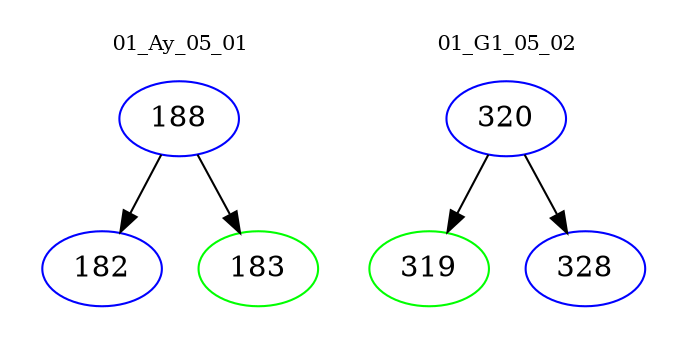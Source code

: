 digraph{
subgraph cluster_0 {
color = white
label = "01_Ay_05_01";
fontsize=10;
T0_188 [label="188", color="blue"]
T0_188 -> T0_182 [color="black"]
T0_182 [label="182", color="blue"]
T0_188 -> T0_183 [color="black"]
T0_183 [label="183", color="green"]
}
subgraph cluster_1 {
color = white
label = "01_G1_05_02";
fontsize=10;
T1_320 [label="320", color="blue"]
T1_320 -> T1_319 [color="black"]
T1_319 [label="319", color="green"]
T1_320 -> T1_328 [color="black"]
T1_328 [label="328", color="blue"]
}
}
